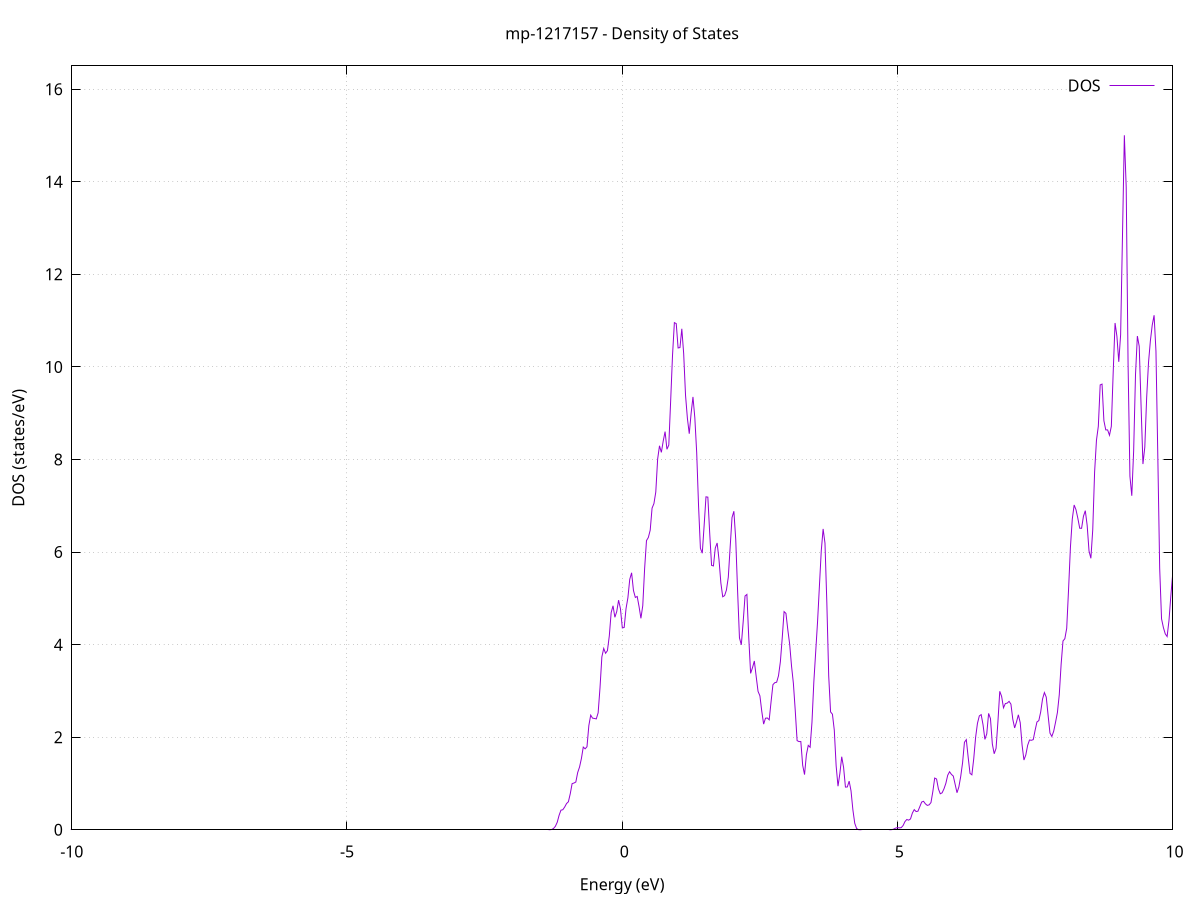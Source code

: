set title 'mp-1217157 - Density of States'
set xlabel 'Energy (eV)'
set ylabel 'DOS (states/eV)'
set grid
set xrange [-10:10]
set yrange [0:16.504]
set xzeroaxis lt -1
set terminal png size 800,600
set output 'mp-1217157_dos_gnuplot.png'
plot '-' using 1:2 with lines title 'DOS'
-30.336200 0.000000
-30.302400 0.000000
-30.268600 0.000000
-30.234900 0.000000
-30.201100 0.000000
-30.167300 0.000000
-30.133500 0.000000
-30.099700 0.000000
-30.065900 0.000000
-30.032100 0.000000
-29.998400 0.000000
-29.964600 0.000000
-29.930800 0.000000
-29.897000 0.000000
-29.863200 0.000000
-29.829400 0.000000
-29.795600 0.000000
-29.761900 0.000000
-29.728100 0.000000
-29.694300 0.000000
-29.660500 0.000000
-29.626700 0.000000
-29.592900 0.000000
-29.559100 0.000000
-29.525400 0.000000
-29.491600 0.000000
-29.457800 0.000000
-29.424000 0.000000
-29.390200 0.000000
-29.356400 0.000000
-29.322600 0.000000
-29.288900 0.000000
-29.255100 0.000000
-29.221300 0.000000
-29.187500 0.000000
-29.153700 0.000000
-29.119900 0.000000
-29.086100 0.000000
-29.052400 0.000000
-29.018600 0.000000
-28.984800 0.000000
-28.951000 0.000000
-28.917200 0.000000
-28.883400 0.000000
-28.849700 0.000000
-28.815900 0.000000
-28.782100 0.000000
-28.748300 0.000000
-28.714500 0.000000
-28.680700 0.000000
-28.646900 0.000000
-28.613200 0.000000
-28.579400 0.000000
-28.545600 0.000000
-28.511800 0.000000
-28.478000 0.000000
-28.444200 0.000000
-28.410400 0.000000
-28.376700 0.000000
-28.342900 0.000000
-28.309100 0.000000
-28.275300 0.000000
-28.241500 0.000000
-28.207700 0.000000
-28.173900 0.000000
-28.140200 0.000000
-28.106400 0.000000
-28.072600 0.000000
-28.038800 0.000000
-28.005000 0.000000
-27.971200 0.000000
-27.937400 0.000000
-27.903700 0.000000
-27.869900 0.000000
-27.836100 0.000000
-27.802300 0.000000
-27.768500 0.000000
-27.734700 0.000000
-27.700900 0.000000
-27.667200 0.000000
-27.633400 0.000000
-27.599600 0.000000
-27.565800 0.000000
-27.532000 0.000000
-27.498200 0.000000
-27.464400 0.000000
-27.430700 0.000000
-27.396900 0.000100
-27.363100 0.003400
-27.329300 0.054500
-27.295500 0.411700
-27.261700 1.561600
-27.228000 3.468800
-27.194200 6.016000
-27.160400 10.376000
-27.126600 17.137000
-27.092800 25.077600
-27.059000 30.940100
-27.025200 31.915400
-26.991500 29.369200
-26.957700 25.467600
-26.923900 23.241500
-26.890100 24.277900
-26.856300 25.511300
-26.822500 24.502900
-26.788700 22.743400
-26.755000 23.956800
-26.721200 31.242800
-26.687400 39.742600
-26.653600 37.982700
-26.619800 25.101700
-26.586000 11.316900
-26.552200 5.602400
-26.518500 9.809000
-26.484700 18.264100
-26.450900 17.778400
-26.417100 8.089600
-26.383300 1.656300
-26.349500 0.149200
-26.315700 0.005800
-26.282000 0.000100
-26.248200 0.000000
-26.214400 0.000000
-26.180600 0.000000
-26.146800 0.000000
-26.113000 0.000000
-26.079200 0.000000
-26.045500 0.000000
-26.011700 0.000000
-25.977900 0.000000
-25.944100 0.000000
-25.910300 0.000000
-25.876500 0.000000
-25.842700 0.000000
-25.809000 0.000000
-25.775200 0.000000
-25.741400 0.000000
-25.707600 0.000000
-25.673800 0.000000
-25.640000 0.000000
-25.606200 0.000000
-25.572500 0.000000
-25.538700 0.000000
-25.504900 0.000000
-25.471100 0.000000
-25.437300 0.000000
-25.403500 0.000000
-25.369800 0.000000
-25.336000 0.000000
-25.302200 0.000000
-25.268400 0.000000
-25.234600 0.000000
-25.200800 0.000000
-25.167000 0.000000
-25.133300 0.000000
-25.099500 0.000000
-25.065700 0.000000
-25.031900 0.000000
-24.998100 0.000000
-24.964300 0.000000
-24.930500 0.000000
-24.896800 0.000000
-24.863000 0.000000
-24.829200 0.000000
-24.795400 0.000000
-24.761600 0.000000
-24.727800 0.000000
-24.694000 0.000000
-24.660300 0.000000
-24.626500 0.000000
-24.592700 0.000000
-24.558900 0.000000
-24.525100 0.000000
-24.491300 0.000000
-24.457500 0.000000
-24.423800 0.000000
-24.390000 0.000000
-24.356200 0.000000
-24.322400 0.000000
-24.288600 0.000000
-24.254800 0.000000
-24.221000 0.000000
-24.187300 0.000000
-24.153500 0.000000
-24.119700 0.000000
-24.085900 0.000000
-24.052100 0.000000
-24.018300 0.000000
-23.984500 0.000000
-23.950800 0.000000
-23.917000 0.000000
-23.883200 0.000000
-23.849400 0.000000
-23.815600 0.000000
-23.781800 0.000000
-23.748100 0.000000
-23.714300 0.000000
-23.680500 0.000000
-23.646700 0.000000
-23.612900 0.000000
-23.579100 0.000000
-23.545300 0.000000
-23.511600 0.000000
-23.477800 0.000000
-23.444000 0.000000
-23.410200 0.000000
-23.376400 0.000000
-23.342600 0.000000
-23.308800 0.000000
-23.275100 0.000000
-23.241300 0.000000
-23.207500 0.000000
-23.173700 0.000000
-23.139900 0.000000
-23.106100 0.000000
-23.072300 0.000000
-23.038600 0.000000
-23.004800 0.000000
-22.971000 0.000000
-22.937200 0.000000
-22.903400 0.000000
-22.869600 0.000000
-22.835800 0.000000
-22.802100 0.000000
-22.768300 0.000000
-22.734500 0.000000
-22.700700 0.000000
-22.666900 0.000000
-22.633100 0.000000
-22.599300 0.000000
-22.565600 0.000000
-22.531800 0.000000
-22.498000 0.000000
-22.464200 0.000000
-22.430400 0.000000
-22.396600 0.000000
-22.362800 0.000000
-22.329100 0.000000
-22.295300 0.000000
-22.261500 0.000000
-22.227700 0.000000
-22.193900 0.000000
-22.160100 0.000000
-22.126400 0.000000
-22.092600 0.000000
-22.058800 0.000000
-22.025000 0.000000
-21.991200 0.000000
-21.957400 0.000000
-21.923600 0.000000
-21.889900 0.000000
-21.856100 0.000000
-21.822300 0.000000
-21.788500 0.000000
-21.754700 0.000000
-21.720900 0.000000
-21.687100 0.000000
-21.653400 0.000000
-21.619600 0.000000
-21.585800 0.000000
-21.552000 0.000000
-21.518200 0.000000
-21.484400 0.000000
-21.450600 0.000000
-21.416900 0.000000
-21.383100 0.000000
-21.349300 0.000000
-21.315500 0.000000
-21.281700 0.000000
-21.247900 0.000000
-21.214100 0.000000
-21.180400 0.000000
-21.146600 0.000000
-21.112800 0.000000
-21.079000 0.000000
-21.045200 0.000000
-21.011400 0.000000
-20.977600 0.000000
-20.943900 0.000000
-20.910100 0.000000
-20.876300 0.000000
-20.842500 0.000000
-20.808700 0.000000
-20.774900 0.000000
-20.741100 0.000000
-20.707400 0.000000
-20.673600 0.000000
-20.639800 0.000000
-20.606000 0.000000
-20.572200 0.000000
-20.538400 0.000000
-20.504700 0.000000
-20.470900 0.000000
-20.437100 0.000000
-20.403300 0.000000
-20.369500 0.000000
-20.335700 0.000000
-20.301900 0.000000
-20.268200 0.000000
-20.234400 0.000000
-20.200600 0.000000
-20.166800 0.000000
-20.133000 0.000000
-20.099200 0.000000
-20.065400 0.000000
-20.031700 0.000000
-19.997900 0.000000
-19.964100 0.000000
-19.930300 0.000000
-19.896500 0.000000
-19.862700 0.000000
-19.828900 0.000000
-19.795200 0.000000
-19.761400 0.000000
-19.727600 0.000000
-19.693800 0.000000
-19.660000 0.000000
-19.626200 0.000000
-19.592400 0.000000
-19.558700 0.000000
-19.524900 0.000000
-19.491100 0.000000
-19.457300 0.000000
-19.423500 0.000000
-19.389700 0.000000
-19.355900 0.000000
-19.322200 0.000000
-19.288400 0.000000
-19.254600 0.000000
-19.220800 0.000000
-19.187000 0.000000
-19.153200 0.000000
-19.119400 0.000000
-19.085700 0.000000
-19.051900 0.000000
-19.018100 0.000000
-18.984300 0.000000
-18.950500 0.000000
-18.916700 0.000000
-18.883000 0.000000
-18.849200 0.000000
-18.815400 0.000000
-18.781600 0.000000
-18.747800 0.000000
-18.714000 0.000000
-18.680200 0.000000
-18.646500 0.000000
-18.612700 0.000000
-18.578900 0.000000
-18.545100 0.000000
-18.511300 0.000000
-18.477500 0.000000
-18.443700 0.000000
-18.410000 0.000000
-18.376200 0.000000
-18.342400 0.000000
-18.308600 0.000000
-18.274800 0.000000
-18.241000 0.000000
-18.207200 0.000000
-18.173500 0.000000
-18.139700 0.000000
-18.105900 0.000000
-18.072100 0.000000
-18.038300 0.000000
-18.004500 0.000000
-17.970700 0.000000
-17.937000 0.000000
-17.903200 0.000000
-17.869400 0.000000
-17.835600 0.000000
-17.801800 0.000000
-17.768000 0.000000
-17.734200 0.000000
-17.700500 0.000000
-17.666700 0.000000
-17.632900 0.000000
-17.599100 0.000000
-17.565300 0.000000
-17.531500 0.000000
-17.497700 0.000000
-17.464000 0.000000
-17.430200 0.000000
-17.396400 0.000000
-17.362600 0.000000
-17.328800 0.000000
-17.295000 0.000000
-17.261300 0.000000
-17.227500 0.000000
-17.193700 0.000000
-17.159900 0.000000
-17.126100 0.000000
-17.092300 0.000000
-17.058500 0.000000
-17.024800 0.000000
-16.991000 0.000000
-16.957200 0.000000
-16.923400 0.000000
-16.889600 0.000000
-16.855800 0.000000
-16.822000 0.000000
-16.788300 0.000000
-16.754500 0.000000
-16.720700 0.000000
-16.686900 0.000000
-16.653100 0.000000
-16.619300 0.000000
-16.585500 0.000000
-16.551800 0.000000
-16.518000 0.000000
-16.484200 0.000000
-16.450400 0.000000
-16.416600 0.000000
-16.382800 0.000000
-16.349000 0.000000
-16.315300 0.000000
-16.281500 0.000000
-16.247700 0.000000
-16.213900 0.000000
-16.180100 0.000000
-16.146300 0.000000
-16.112500 0.000000
-16.078800 0.000000
-16.045000 0.000000
-16.011200 0.000000
-15.977400 0.000000
-15.943600 0.000000
-15.909800 0.000000
-15.876000 0.000000
-15.842300 0.000000
-15.808500 0.000000
-15.774700 0.000000
-15.740900 0.000000
-15.707100 0.000000
-15.673300 0.000000
-15.639600 0.000000
-15.605800 0.000000
-15.572000 0.000000
-15.538200 0.000000
-15.504400 0.000000
-15.470600 0.000000
-15.436800 0.000000
-15.403100 0.000000
-15.369300 0.000000
-15.335500 0.000000
-15.301700 0.000000
-15.267900 0.000000
-15.234100 0.000000
-15.200300 0.000000
-15.166600 0.000000
-15.132800 0.000000
-15.099000 0.000000
-15.065200 0.000000
-15.031400 0.000000
-14.997600 0.000000
-14.963800 0.000000
-14.930100 0.000000
-14.896300 0.000000
-14.862500 0.000000
-14.828700 0.000000
-14.794900 0.000000
-14.761100 0.000000
-14.727300 0.000000
-14.693600 0.000000
-14.659800 0.000000
-14.626000 0.000000
-14.592200 0.000000
-14.558400 0.000000
-14.524600 0.000000
-14.490800 0.000000
-14.457100 0.000000
-14.423300 0.000000
-14.389500 0.000000
-14.355700 0.000000
-14.321900 0.000000
-14.288100 0.000000
-14.254300 0.000000
-14.220600 0.000000
-14.186800 0.000000
-14.153000 0.000000
-14.119200 0.000000
-14.085400 0.000000
-14.051600 0.000000
-14.017900 0.000000
-13.984100 0.000000
-13.950300 0.000000
-13.916500 0.000000
-13.882700 0.000000
-13.848900 0.000100
-13.815100 0.002100
-13.781400 0.016300
-13.747600 0.071900
-13.713800 0.191000
-13.680000 0.322300
-13.646200 0.418100
-13.612400 0.531700
-13.578600 0.673200
-13.544900 0.764100
-13.511100 0.781300
-13.477300 0.907400
-13.443500 1.136000
-13.409700 1.289500
-13.375900 1.338100
-13.342100 1.474700
-13.308400 1.675100
-13.274600 1.772800
-13.240800 1.844600
-13.207000 1.951200
-13.173200 2.255000
-13.139400 2.756000
-13.105600 3.223500
-13.071900 3.745100
-13.038100 4.695000
-13.004300 5.683800
-12.970500 6.068500
-12.936700 6.067100
-12.902900 6.047100
-12.869100 6.012200
-12.835400 6.310900
-12.801600 6.814300
-12.767800 6.755100
-12.734000 6.006300
-12.700200 5.232500
-12.666400 4.580000
-12.632600 4.093800
-12.598900 3.532700
-12.565100 2.704900
-12.531300 2.194700
-12.497500 2.029700
-12.463700 2.002900
-12.429900 2.094300
-12.396200 2.006300
-12.362400 1.815700
-12.328600 1.974800
-12.294800 2.587800
-12.261000 3.841300
-12.227200 5.813300
-12.193400 7.550800
-12.159700 7.712200
-12.125900 6.858100
-12.092100 6.163400
-12.058300 5.451000
-12.024500 5.047500
-11.990700 4.718000
-11.956900 3.902700
-11.923200 3.570700
-11.889400 4.054600
-11.855600 4.514900
-11.821800 5.345300
-11.788000 6.617300
-11.754200 7.148600
-11.720400 6.872600
-11.686700 6.094600
-11.652900 4.521800
-11.619100 2.698700
-11.585300 1.289700
-11.551500 0.444300
-11.517700 0.094600
-11.483900 0.010800
-11.450200 0.000600
-11.416400 0.000000
-11.382600 0.000000
-11.348800 0.000000
-11.315000 0.000000
-11.281200 0.000000
-11.247400 0.000000
-11.213700 0.000000
-11.179900 0.000000
-11.146100 0.000000
-11.112300 0.000000
-11.078500 0.000000
-11.044700 0.000000
-11.010900 0.000000
-10.977200 0.000000
-10.943400 0.000000
-10.909600 0.000000
-10.875800 0.000000
-10.842000 0.000000
-10.808200 0.000000
-10.774500 0.000000
-10.740700 0.000000
-10.706900 0.000000
-10.673100 0.000000
-10.639300 0.000000
-10.605500 0.000000
-10.571700 0.000000
-10.538000 0.000000
-10.504200 0.000000
-10.470400 0.000000
-10.436600 0.000000
-10.402800 0.000000
-10.369000 0.000000
-10.335200 0.000000
-10.301500 0.000000
-10.267700 0.000000
-10.233900 0.000000
-10.200100 0.000000
-10.166300 0.000000
-10.132500 0.000000
-10.098700 0.000000
-10.065000 0.000000
-10.031200 0.000000
-9.997400 0.000000
-9.963600 0.000000
-9.929800 0.000000
-9.896000 0.000000
-9.862200 0.000000
-9.828500 0.000000
-9.794700 0.000000
-9.760900 0.000000
-9.727100 0.000000
-9.693300 0.000000
-9.659500 0.000000
-9.625700 0.000000
-9.592000 0.000000
-9.558200 0.000000
-9.524400 0.000000
-9.490600 0.000000
-9.456800 0.000000
-9.423000 0.000000
-9.389200 0.000000
-9.355500 0.000000
-9.321700 0.000000
-9.287900 0.000000
-9.254100 0.000000
-9.220300 0.000000
-9.186500 0.000000
-9.152800 0.000000
-9.119000 0.000000
-9.085200 0.000000
-9.051400 0.000000
-9.017600 0.000000
-8.983800 0.000000
-8.950000 0.000000
-8.916300 0.000000
-8.882500 0.000000
-8.848700 0.000000
-8.814900 0.000000
-8.781100 0.000000
-8.747300 0.000000
-8.713500 0.000000
-8.679800 0.000000
-8.646000 0.000000
-8.612200 0.000000
-8.578400 0.000000
-8.544600 0.000000
-8.510800 0.000000
-8.477000 0.000000
-8.443300 0.000000
-8.409500 0.000000
-8.375700 0.000000
-8.341900 0.000000
-8.308100 0.000000
-8.274300 0.000000
-8.240500 0.000000
-8.206800 0.000000
-8.173000 0.000000
-8.139200 0.000000
-8.105400 0.000000
-8.071600 0.000000
-8.037800 0.000000
-8.004000 0.000000
-7.970300 0.000000
-7.936500 0.000000
-7.902700 0.000000
-7.868900 0.000000
-7.835100 0.000000
-7.801300 0.000000
-7.767500 0.000000
-7.733800 0.000000
-7.700000 0.000000
-7.666200 0.000000
-7.632400 0.000000
-7.598600 0.000000
-7.564800 0.000000
-7.531000 0.000000
-7.497300 0.000000
-7.463500 0.000000
-7.429700 0.000000
-7.395900 0.000000
-7.362100 0.000000
-7.328300 0.000000
-7.294600 0.000000
-7.260800 0.000000
-7.227000 0.000000
-7.193200 0.000000
-7.159400 0.000000
-7.125600 0.000000
-7.091800 0.000000
-7.058100 0.000000
-7.024300 0.000000
-6.990500 0.000000
-6.956700 0.000000
-6.922900 0.000000
-6.889100 0.000000
-6.855300 0.000000
-6.821600 0.000000
-6.787800 0.000000
-6.754000 0.000000
-6.720200 0.000000
-6.686400 0.000000
-6.652600 0.000000
-6.618800 0.000000
-6.585100 0.000000
-6.551300 0.000000
-6.517500 0.000000
-6.483700 0.000000
-6.449900 0.000000
-6.416100 0.000000
-6.382300 0.000000
-6.348600 0.000000
-6.314800 0.000000
-6.281000 0.000000
-6.247200 0.000000
-6.213400 0.000000
-6.179600 0.000000
-6.145800 0.000000
-6.112100 0.000000
-6.078300 0.000000
-6.044500 0.000000
-6.010700 0.000000
-5.976900 0.000000
-5.943100 0.000000
-5.909300 0.000000
-5.875600 0.000000
-5.841800 0.000000
-5.808000 0.000000
-5.774200 0.000000
-5.740400 0.000000
-5.706600 0.000000
-5.672900 0.000000
-5.639100 0.000000
-5.605300 0.000000
-5.571500 0.000000
-5.537700 0.000000
-5.503900 0.000000
-5.470100 0.000000
-5.436400 0.000000
-5.402600 0.000000
-5.368800 0.000000
-5.335000 0.000000
-5.301200 0.000000
-5.267400 0.000000
-5.233600 0.000000
-5.199900 0.000000
-5.166100 0.000000
-5.132300 0.000000
-5.098500 0.000000
-5.064700 0.000000
-5.030900 0.000000
-4.997100 0.000000
-4.963400 0.000000
-4.929600 0.000000
-4.895800 0.000000
-4.862000 0.000000
-4.828200 0.000000
-4.794400 0.000000
-4.760600 0.000000
-4.726900 0.000000
-4.693100 0.000000
-4.659300 0.000000
-4.625500 0.000000
-4.591700 0.000000
-4.557900 0.000000
-4.524100 0.000000
-4.490400 0.000000
-4.456600 0.000000
-4.422800 0.000000
-4.389000 0.000000
-4.355200 0.000000
-4.321400 0.000000
-4.287600 0.000000
-4.253900 0.000000
-4.220100 0.000000
-4.186300 0.000000
-4.152500 0.000000
-4.118700 0.000000
-4.084900 0.000000
-4.051200 0.000000
-4.017400 0.000000
-3.983600 0.000000
-3.949800 0.000000
-3.916000 0.000000
-3.882200 0.000000
-3.848400 0.000000
-3.814700 0.000000
-3.780900 0.000000
-3.747100 0.000000
-3.713300 0.000000
-3.679500 0.000000
-3.645700 0.000000
-3.611900 0.000000
-3.578200 0.000000
-3.544400 0.000000
-3.510600 0.000000
-3.476800 0.000000
-3.443000 0.000000
-3.409200 0.000000
-3.375400 0.000000
-3.341700 0.000000
-3.307900 0.000000
-3.274100 0.000000
-3.240300 0.000000
-3.206500 0.000000
-3.172700 0.000000
-3.138900 0.000000
-3.105200 0.000000
-3.071400 0.000000
-3.037600 0.000000
-3.003800 0.000000
-2.970000 0.000000
-2.936200 0.000000
-2.902400 0.000000
-2.868700 0.000000
-2.834900 0.000000
-2.801100 0.000000
-2.767300 0.000000
-2.733500 0.000000
-2.699700 0.000000
-2.665900 0.000000
-2.632200 0.000000
-2.598400 0.000000
-2.564600 0.000000
-2.530800 0.000000
-2.497000 0.000000
-2.463200 0.000000
-2.429500 0.000000
-2.395700 0.000000
-2.361900 0.000000
-2.328100 0.000000
-2.294300 0.000000
-2.260500 0.000000
-2.226700 0.000000
-2.193000 0.000000
-2.159200 0.000000
-2.125400 0.000000
-2.091600 0.000000
-2.057800 0.000000
-2.024000 0.000000
-1.990200 0.000000
-1.956500 0.000000
-1.922700 0.000000
-1.888900 0.000000
-1.855100 0.000000
-1.821300 0.000000
-1.787500 0.000000
-1.753700 0.000000
-1.720000 0.000000
-1.686200 0.000000
-1.652400 0.000000
-1.618600 0.000000
-1.584800 0.000000
-1.551000 0.000000
-1.517200 0.000000
-1.483500 0.000000
-1.449700 0.000000
-1.415900 0.000000
-1.382100 0.000000
-1.348300 0.000000
-1.314500 0.000500
-1.280700 0.005700
-1.247000 0.027900
-1.213200 0.074800
-1.179400 0.162600
-1.145600 0.312800
-1.111800 0.423600
-1.078000 0.433200
-1.044200 0.491600
-1.010500 0.566300
-0.976700 0.605100
-0.942900 0.777600
-0.909100 0.996800
-0.875300 1.010200
-0.841500 1.031300
-0.807800 1.236800
-0.774000 1.356100
-0.740200 1.539500
-0.706400 1.786700
-0.672600 1.749100
-0.638800 1.794000
-0.605000 2.252100
-0.571300 2.476800
-0.537500 2.411600
-0.503700 2.404800
-0.469900 2.395700
-0.436100 2.527600
-0.402300 3.066500
-0.368500 3.735200
-0.334800 3.917900
-0.301000 3.813400
-0.267200 3.870200
-0.233400 4.187200
-0.199600 4.692000
-0.165800 4.839600
-0.132000 4.590900
-0.098300 4.714400
-0.064500 4.961000
-0.030700 4.774600
0.003100 4.360900
0.036900 4.370800
0.070700 4.779400
0.104500 5.012800
0.138200 5.411300
0.172000 5.552400
0.205800 5.168600
0.239600 5.019900
0.273400 5.040200
0.307200 4.822500
0.341000 4.568400
0.374700 4.843000
0.408500 5.645400
0.442300 6.247700
0.476100 6.315300
0.509900 6.472600
0.543700 6.949500
0.577500 7.046800
0.611200 7.296000
0.645000 8.009800
0.678800 8.296300
0.712600 8.153800
0.746400 8.398900
0.780200 8.602400
0.813900 8.220800
0.847700 8.311300
0.881500 9.266900
0.915300 10.249500
0.949100 10.956600
0.982900 10.935900
1.016700 10.410000
1.050400 10.417600
1.084200 10.823700
1.118000 10.287500
1.151800 9.386600
1.185600 8.890300
1.219400 8.556800
1.253200 8.995300
1.286900 9.351800
1.320700 8.900900
1.354500 8.148600
1.388300 6.999100
1.422100 6.082500
1.455900 5.975200
1.489700 6.571500
1.523400 7.193600
1.557200 7.186400
1.591000 6.407000
1.624800 5.712500
1.658600 5.700400
1.692400 6.088700
1.726200 6.196200
1.759900 5.836800
1.793700 5.333200
1.827500 5.034200
1.861300 5.059100
1.895100 5.180200
1.928900 5.457700
1.962700 6.108100
1.996400 6.745900
2.030200 6.882200
2.064000 6.271100
2.097800 5.159600
2.131600 4.146500
2.165400 3.996400
2.199200 4.492400
2.232900 5.050900
2.266700 5.084500
2.300500 4.155700
2.334300 3.379100
2.368100 3.500000
2.401900 3.647000
2.435600 3.311600
2.469400 2.990200
2.503200 2.893700
2.537000 2.560500
2.570800 2.283100
2.604600 2.410100
2.638400 2.415100
2.672100 2.375500
2.705900 2.764900
2.739700 3.134800
2.773500 3.177900
2.807300 3.187800
2.841100 3.328500
2.874900 3.628100
2.908600 4.141500
2.942400 4.713300
2.976200 4.675300
3.010000 4.321900
3.043800 4.011600
3.077600 3.538500
3.111400 3.164400
3.145100 2.581000
3.178900 1.926400
3.212700 1.905600
3.246500 1.906000
3.280300 1.393600
3.314100 1.192000
3.347900 1.621900
3.381600 1.823300
3.415400 1.782700
3.449200 2.322200
3.483000 3.193400
3.516800 3.842900
3.550600 4.493300
3.584400 5.264600
3.618100 6.028200
3.651900 6.499600
3.685700 6.191200
3.719500 4.897200
3.753300 3.325300
3.787100 2.546800
3.820900 2.496800
3.854600 2.154400
3.888400 1.381200
3.922200 0.941300
3.956000 1.214400
3.989800 1.578100
4.023600 1.348800
4.057300 0.922600
4.091100 0.924600
4.124900 1.051200
4.158700 0.841000
4.192500 0.431600
4.226300 0.141200
4.260100 0.027600
4.293800 0.002800
4.327600 0.000100
4.361400 0.000000
4.395200 0.000000
4.429000 0.000000
4.462800 0.000000
4.496600 0.000000
4.530300 0.000000
4.564100 0.000000
4.597900 0.000000
4.631700 0.000000
4.665500 0.000000
4.699300 0.000000
4.733100 0.000000
4.766800 0.000000
4.800600 0.000000
4.834400 0.000000
4.868200 0.000300
4.902000 0.003200
4.935800 0.015500
4.969600 0.036400
5.003300 0.046200
5.037100 0.040600
5.070900 0.046200
5.104700 0.091200
5.138500 0.176300
5.172300 0.222400
5.206100 0.207600
5.239800 0.234200
5.273600 0.361000
5.307400 0.435500
5.341200 0.393600
5.375000 0.401400
5.408800 0.499800
5.442600 0.599800
5.476300 0.615300
5.510100 0.560800
5.543900 0.526900
5.577700 0.538100
5.611500 0.588200
5.645300 0.825900
5.679000 1.117600
5.712800 1.096600
5.746600 0.882900
5.780400 0.777800
5.814200 0.798500
5.848000 0.884700
5.881800 1.002900
5.915500 1.178000
5.949300 1.253800
5.983100 1.196600
6.016900 1.160600
6.050700 0.981500
6.084500 0.800300
6.118300 0.926200
6.152000 1.152700
6.185800 1.449000
6.219600 1.890200
6.253400 1.947100
6.287200 1.568500
6.321000 1.218100
6.354800 1.187400
6.388500 1.534000
6.422300 1.994600
6.456100 2.299500
6.489900 2.460000
6.523700 2.487900
6.557500 2.268300
6.591300 1.953100
6.625000 2.071300
6.658800 2.514400
6.692600 2.401300
6.726400 1.854100
6.760200 1.642200
6.794000 1.758300
6.827800 2.330400
6.861500 2.992000
6.895300 2.880900
6.929100 2.635000
6.962900 2.726900
6.996700 2.736400
7.030500 2.774400
7.064300 2.714100
7.098000 2.388100
7.131800 2.199800
7.165600 2.329700
7.199400 2.484000
7.233200 2.313100
7.267000 1.827900
7.300700 1.506700
7.334500 1.616100
7.368300 1.826200
7.402100 1.940200
7.435900 1.933300
7.469700 1.947500
7.503500 2.148700
7.537200 2.328900
7.571000 2.358600
7.604800 2.544300
7.638600 2.824500
7.672400 2.964500
7.706200 2.865900
7.740000 2.469100
7.773700 2.089000
7.807500 2.016200
7.841300 2.129300
7.875100 2.324100
7.908900 2.533800
7.942700 2.918100
7.976500 3.576400
8.010200 4.078800
8.044000 4.128300
8.077800 4.352200
8.111600 5.196000
8.145400 6.103700
8.179200 6.713200
8.213000 7.017100
8.246700 6.913700
8.280500 6.727200
8.314300 6.514800
8.348100 6.513400
8.381900 6.772800
8.415700 6.894400
8.449500 6.576500
8.483200 6.022200
8.517000 5.865200
8.550800 6.481000
8.584600 7.727900
8.618400 8.416400
8.652200 8.716500
8.686000 9.611000
8.719700 9.628600
8.753500 8.838000
8.787300 8.639400
8.821100 8.638600
8.854900 8.523100
8.888700 8.717300
8.922400 9.881600
8.956200 10.948700
8.990000 10.661400
9.023800 10.109900
9.057600 10.695300
9.091400 12.840900
9.125200 15.003900
9.158900 13.882100
9.192700 10.065700
9.226500 7.638100
9.260300 7.215900
9.294100 8.182400
9.327900 9.833100
9.361700 10.666900
9.395400 10.445600
9.429200 9.158400
9.463000 7.901500
9.496800 8.266800
9.530600 9.337800
9.564400 10.096100
9.598200 10.564500
9.631900 10.903900
9.665700 11.116200
9.699500 10.341400
9.733300 8.062800
9.767100 5.656600
9.800900 4.558000
9.834700 4.368200
9.868400 4.233200
9.902200 4.174600
9.936000 4.519000
9.969800 5.054300
10.003600 5.526700
10.037400 5.254000
10.071200 4.631400
10.104900 4.865700
10.138700 5.328100
10.172500 5.292700
10.206300 4.999600
10.240100 4.668500
10.273900 4.412900
10.307700 4.273300
10.341400 4.127300
10.375200 4.256200
10.409000 4.796700
10.442800 5.099200
10.476600 5.167400
10.510400 5.298300
10.544100 5.160800
10.577900 4.937200
10.611700 4.755500
10.645500 4.494800
10.679300 4.671500
10.713100 5.343300
10.746900 5.419600
10.780600 5.555200
10.814400 6.606500
10.848200 7.168800
10.882000 6.599300
10.915800 5.827400
10.949600 4.722100
10.983400 3.654500
11.017100 3.211200
11.050900 3.056000
11.084700 2.860400
11.118500 3.144200
11.152300 3.862300
11.186100 3.864500
11.219900 3.334300
11.253600 3.241700
11.287400 3.353600
11.321200 3.467700
11.355000 3.958700
11.388800 4.635600
11.422600 4.991000
11.456400 4.945000
11.490100 4.840500
11.523900 4.321500
11.557700 3.532100
11.591500 3.317300
11.625300 3.281500
11.659100 2.491400
11.692900 1.924000
11.726600 2.508100
11.760400 3.534000
11.794200 3.766200
11.828000 3.033400
11.861800 2.728100
11.895600 3.027500
11.929400 2.588500
11.963100 2.143500
11.996900 2.586200
12.030700 3.060700
12.064500 2.722500
12.098300 2.078700
12.132100 1.871200
12.165900 1.804400
12.199600 1.820700
12.233400 1.908800
12.267200 1.757400
12.301000 1.205900
12.334800 0.640500
12.368600 0.385500
12.402300 0.325000
12.436100 0.352300
12.469900 0.433500
12.503700 0.419600
12.537500 0.324700
12.571300 0.257300
12.605100 0.171600
12.638800 0.165200
12.672600 0.337400
12.706400 0.442900
12.740200 0.315100
12.774000 0.159600
12.807800 0.119100
12.841600 0.207300
12.875300 0.293100
12.909100 0.264800
12.942900 0.187900
12.976700 0.181500
13.010500 0.356900
13.044300 0.632900
13.078100 0.717500
13.111800 0.569200
13.145600 0.481300
13.179400 0.604200
13.213200 0.719300
13.247000 0.650200
13.280800 0.505200
13.314600 0.300800
13.348300 0.151500
13.382100 0.241900
13.415900 0.490300
13.449700 0.683600
13.483500 0.732000
13.517300 0.625700
13.551100 0.468500
13.584800 0.393200
13.618600 0.395600
13.652400 0.481300
13.686200 0.516400
13.720000 0.405500
13.753800 0.238300
13.787600 0.148400
13.821300 0.314000
13.855100 0.740700
13.888900 1.108700
13.922700 1.249100
13.956500 1.202800
13.990300 1.017500
14.024000 0.886900
14.057800 0.747500
14.091600 0.632600
14.125400 1.017600
14.159200 1.438400
14.193000 1.407900
14.226800 1.460400
14.260500 1.449500
14.294300 1.155000
14.328100 1.050900
14.361900 1.206200
14.395700 1.254800
14.429500 1.099900
14.463300 0.967800
14.497000 1.014500
14.530800 1.196200
14.564600 1.239000
14.598400 0.996200
14.632200 1.006200
14.666000 1.661100
14.699800 2.564800
14.733500 2.601700
14.767300 1.814300
14.801100 1.133600
14.834900 0.876400
14.868700 0.986900
14.902500 1.252400
14.936300 1.275800
14.970000 1.073400
15.003800 1.073800
15.037600 1.268700
15.071400 1.513600
15.105200 1.748100
15.139000 1.714900
15.172800 1.323600
15.206500 0.970800
15.240300 0.918000
15.274100 1.070000
15.307900 1.501500
15.341700 1.991500
15.375500 1.942800
15.409300 1.526200
15.443000 1.350700
15.476800 1.516000
15.510600 1.846200
15.544400 2.188600
15.578200 2.358700
15.612000 2.188900
15.645700 1.699500
15.679500 1.398000
15.713300 1.418700
15.747100 1.445300
15.780900 1.549000
15.814700 1.811200
15.848500 1.798100
15.882200 1.426900
15.916000 1.040800
15.949800 0.733600
15.983600 0.680700
16.017400 0.868900
16.051200 1.264900
16.085000 1.761900
16.118700 2.147100
16.152500 2.436100
16.186300 2.548200
16.220100 2.414700
16.253900 1.949000
16.287700 1.345300
16.321500 1.106100
16.355200 1.203500
16.389000 1.425200
16.422800 1.692600
16.456600 1.819200
16.490400 1.753600
16.524200 1.418500
16.558000 1.038300
16.591700 1.036100
16.625500 1.353200
16.659300 1.743200
16.693100 1.976400
16.726900 2.001200
16.760700 1.956600
16.794500 1.741800
16.828200 1.455700
16.862000 1.424900
16.895800 1.609100
16.929600 1.544700
16.963400 1.320400
16.997200 1.463300
17.031000 1.762100
17.064700 1.852100
17.098500 1.898100
17.132300 1.986400
17.166100 2.107500
17.199900 2.044200
17.233700 1.852800
17.267400 1.648100
17.301200 1.251400
17.335000 0.956400
17.368800 1.035500
17.402600 1.202300
17.436400 1.102300
17.470200 1.046200
17.503900 1.456000
17.537700 1.958100
17.571500 2.264400
17.605300 2.299300
17.639100 1.822000
17.672900 1.252000
17.706700 1.338100
17.740400 1.930600
17.774200 2.050300
17.808000 1.520600
17.841800 1.019500
17.875600 0.724800
17.909400 0.629600
17.943200 0.756900
17.976900 0.850400
18.010700 0.830700
18.044500 1.076800
18.078300 1.627800
18.112100 1.727000
18.145900 1.464600
18.179700 1.427300
18.213400 1.702700
18.247200 2.008700
18.281000 1.774100
18.314800 1.167700
18.348600 0.990600
18.382400 1.217500
18.416200 1.607800
18.449900 2.082500
18.483700 2.156400
18.517500 1.710900
18.551300 1.323700
18.585100 1.420800
18.618900 1.697000
18.652700 1.813100
18.686400 1.909200
18.720200 1.964500
18.754000 1.811600
18.787800 1.556800
18.821600 1.471300
18.855400 1.624200
18.889100 1.695300
18.922900 1.806700
18.956700 1.988900
18.990500 1.845400
19.024300 2.019900
19.058100 2.756400
19.091900 3.389700
19.125600 4.405200
19.159400 6.168500
19.193200 7.430300
19.227000 7.151600
19.260800 5.852900
19.294600 4.689100
19.328400 3.969000
19.362100 3.566800
19.395900 3.257000
19.429700 3.009200
19.463500 2.981600
19.497300 2.880200
19.531100 2.406100
19.564900 2.127600
19.598600 2.466600
19.632400 3.129200
19.666200 3.413000
19.700000 3.275600
19.733800 3.405200
19.767600 3.746100
19.801400 3.840100
19.835100 3.501800
19.868900 3.074400
19.902700 2.829200
19.936500 2.980000
19.970300 3.311900
20.004100 3.593200
20.037900 3.652600
20.071600 3.163200
20.105400 2.472500
20.139200 2.150600
20.173000 2.111200
20.206800 1.968200
20.240600 1.816800
20.274400 2.013800
20.308100 2.506800
20.341900 3.144100
20.375700 3.450800
20.409500 3.149800
20.443300 2.755200
20.477100 2.622900
20.510800 2.619400
20.544600 2.894800
20.578400 3.235200
20.612200 3.144400
20.646000 3.116900
20.679800 3.415900
20.713600 4.181800
20.747300 5.141300
20.781100 5.371700
20.814900 5.021300
20.848700 4.397100
20.882500 3.506300
20.916300 2.825100
20.950100 2.550500
20.983800 2.402400
21.017600 2.439300
21.051400 2.571000
21.085200 2.315300
21.119000 1.796400
21.152800 1.728600
21.186600 2.151100
21.220300 2.342200
21.254100 2.217200
21.287900 1.945000
21.321700 1.637700
21.355500 1.603000
21.389300 1.864900
21.423100 2.188200
21.456800 2.405400
21.490600 2.322100
21.524400 2.030300
21.558200 2.111000
21.592000 2.695900
21.625800 3.341800
21.659600 3.824300
21.693300 4.256800
21.727100 4.772800
21.760900 4.831900
21.794700 4.200200
21.828500 3.719300
21.862300 3.431400
21.896100 3.093900
21.929800 2.881800
21.963600 3.148200
21.997400 3.702400
22.031200 3.956100
22.065000 3.597000
22.098800 2.875100
22.132500 2.308900
22.166300 1.980800
22.200100 1.871900
22.233900 1.973500
22.267700 2.175900
22.301500 2.446500
22.335300 2.854100
22.369000 3.028700
22.402800 2.588800
22.436600 2.254700
22.470400 2.140300
22.504200 1.851000
22.538000 2.067100
22.571800 2.890600
22.605500 3.128200
22.639300 2.277600
22.673100 1.461600
22.706900 1.254200
22.740700 1.465800
22.774500 2.013100
22.808300 2.496200
22.842000 2.343700
22.875800 1.982700
22.909600 2.123800
22.943400 2.301700
22.977200 2.035800
23.011000 1.705200
23.044800 1.641100
23.078500 1.788800
23.112300 1.756000
23.146100 1.498400
23.179900 1.476800
23.213700 1.963700
23.247500 2.685100
23.281300 2.842400
23.315000 2.244900
23.348800 1.638100
23.382600 1.226400
23.416400 0.979800
23.450200 1.203000
23.484000 1.553900
23.517800 1.437100
23.551500 1.141100
23.585300 1.139900
23.619100 1.529200
23.652900 1.966400
23.686700 2.050800
23.720500 1.945100
23.754200 1.887500
23.788000 1.905200
23.821800 1.715800
23.855600 1.128100
23.889400 0.736500
23.923200 0.803100
23.957000 0.854100
23.990700 0.826300
24.024500 1.165600
24.058300 1.523600
24.092100 1.299500
24.125900 0.864300
24.159700 0.745300
24.193500 0.804700
24.227200 0.749100
24.261000 0.739300
24.294800 1.086500
24.328600 1.547900
24.362400 1.802500
24.396200 1.781700
24.430000 1.618700
24.463700 1.633800
24.497500 1.852600
24.531300 1.917500
24.565100 1.564100
24.598900 1.159900
24.632700 1.275900
24.666500 1.699900
24.700200 1.824300
24.734000 1.719300
24.767800 1.640400
24.801600 1.622500
24.835400 2.100300
24.869200 2.485900
24.903000 2.196000
24.936700 1.981000
24.970500 2.166700
25.004300 2.322400
25.038100 2.379700
25.071900 2.496200
25.105700 2.514000
25.139500 2.403600
25.173200 2.477200
25.207000 2.775200
25.240800 2.767500
25.274600 2.522300
25.308400 2.660700
25.342200 3.084100
25.375900 3.570200
25.409700 3.851300
25.443500 3.954600
25.477300 3.703400
25.511100 2.996100
25.544900 2.704800
25.578700 3.334700
25.612400 3.780600
25.646200 3.400200
25.680000 2.789300
25.713800 2.270600
25.747600 2.297500
25.781400 2.736100
25.815200 2.829200
25.848900 2.575800
25.882700 2.648300
25.916500 3.186800
25.950300 3.452200
25.984100 3.450900
26.017900 3.889200
26.051700 4.149700
26.085400 3.938200
26.119200 3.967100
26.153000 4.340300
26.186800 4.606800
26.220600 4.424200
26.254400 4.322500
26.288200 4.309300
26.321900 4.245900
26.355700 4.340200
26.389500 4.220700
26.423300 3.683800
26.457100 3.110700
26.490900 2.988900
26.524700 3.341200
26.558400 3.889700
26.592200 4.285300
26.626000 4.671700
26.659800 4.805300
26.693600 4.545300
26.727400 4.414600
26.761200 4.295500
26.794900 3.923500
26.828700 3.699300
26.862500 3.720300
26.896300 3.608600
26.930100 3.237100
26.963900 2.600400
26.997600 2.235800
27.031400 2.592100
27.065200 2.980300
27.099000 2.931400
27.132800 2.866900
27.166600 3.241200
27.200400 3.780700
27.234100 3.880800
27.267900 3.714900
27.301700 3.389500
27.335500 2.905200
27.369300 2.493000
27.403100 2.289700
27.436900 2.667400
27.470600 3.297300
27.504400 3.137600
27.538200 2.326800
27.572000 1.649800
27.605800 1.257200
27.639600 1.307700
27.673400 1.704800
27.707100 1.927700
27.740900 1.964400
27.774700 2.142300
27.808500 2.363100
27.842300 2.490600
27.876100 2.572500
27.909900 2.571900
27.943600 2.443600
27.977400 2.180400
28.011200 2.003900
28.045000 1.985600
28.078800 1.853500
28.112600 1.567300
28.146400 1.320200
28.180100 1.276900
28.213900 1.444000
28.247700 1.648800
28.281500 1.811000
28.315300 3.587700
28.349100 14.010100
28.382900 36.473500
28.416600 44.235300
28.450400 24.643600
28.484200 10.624400
28.518000 15.698900
28.551800 23.261800
28.585600 16.738800
28.619300 6.398100
28.653100 2.603500
28.686900 1.982900
28.720700 1.653400
28.754500 1.218000
28.788300 1.041000
28.822100 1.457700
28.855800 2.017600
28.889600 2.159900
28.923400 2.038200
28.957200 2.119700
28.991000 2.260900
29.024800 2.327000
29.058600 2.440100
29.092300 2.205900
29.126100 1.687400
29.159900 1.514400
29.193700 1.937400
29.227500 2.626700
29.261300 3.279900
29.295100 3.355500
29.328800 2.812100
29.362600 2.411600
29.396400 2.297300
29.430200 2.308300
29.464000 2.518800
29.497800 2.791800
29.531600 2.592800
29.565300 1.987000
29.599100 1.704600
29.632900 1.803500
29.666700 1.839300
29.700500 1.769200
29.734300 1.881700
29.768100 2.059800
29.801800 1.894100
29.835600 1.428500
29.869400 1.234700
29.903200 1.525600
29.937000 2.103900
29.970800 2.606000
30.004600 2.855700
30.038300 2.927700
30.072100 3.021100
30.105900 3.080700
30.139700 2.967100
30.173500 2.765900
30.207300 2.382900
30.241100 2.108300
30.274800 2.155300
30.308600 2.138600
30.342400 2.016100
30.376200 2.112500
30.410000 2.320900
30.443800 2.211300
30.477500 1.702200
30.511300 1.378900
30.545100 1.633100
30.578900 2.288300
30.612700 2.805600
30.646500 2.828200
30.680300 2.579000
30.714000 2.293300
30.747800 1.978100
30.781600 1.976000
30.815400 2.142100
30.849200 2.120300
30.883000 2.271300
30.916800 2.495200
30.950500 2.200900
30.984300 1.682600
31.018100 1.562800
31.051900 1.918700
31.085700 2.348700
31.119500 2.499700
31.153300 2.431300
31.187000 2.069400
31.220800 1.471600
31.254600 1.349400
31.288400 1.905000
31.322200 2.157800
31.356000 1.917200
31.389800 1.900800
31.423500 1.808800
31.457300 1.497700
31.491100 1.304800
31.524900 1.125900
31.558700 1.150800
31.592500 1.507800
31.626300 1.779800
31.660000 1.804700
31.693800 1.846200
31.727600 1.927400
31.761400 1.785100
31.795200 1.315400
31.829000 0.853900
31.862800 0.800100
31.896500 0.944500
31.930300 1.165700
31.964100 1.434000
31.997900 1.551200
32.031700 1.353000
32.065500 1.081100
32.099200 1.064700
32.133000 1.087500
32.166800 1.204200
32.200600 1.544800
32.234400 1.770400
32.268200 1.711200
32.302000 1.581800
32.335700 1.588900
32.369500 1.481000
32.403300 1.193200
32.437100 0.979900
32.470900 1.031600
32.504700 1.176200
32.538500 1.229600
32.572200 1.280600
32.606000 1.308900
32.639800 1.109900
32.673600 0.646600
32.707400 0.309100
32.741200 0.285500
32.775000 0.337300
32.808700 0.281900
32.842500 0.292400
32.876300 0.499700
32.910100 0.632400
32.943900 0.530200
32.977700 0.409900
33.011500 0.313400
33.045200 0.148300
33.079000 0.059200
33.112800 0.145900
33.146600 0.332900
33.180400 0.357000
33.214200 0.184100
33.248000 0.059000
33.281700 0.061700
33.315500 0.106800
33.349300 0.117400
33.383100 0.137400
33.416900 0.176800
33.450700 0.183600
33.484500 0.143300
33.518200 0.117100
33.552000 0.107000
33.585800 0.059200
33.619600 0.028300
33.653400 0.060600
33.687200 0.109600
33.720900 0.097100
33.754700 0.046200
33.788500 0.012700
33.822300 0.001900
33.856100 0.000100
33.889900 0.000000
33.923700 0.000000
33.957400 0.000000
33.991200 0.000000
34.025000 0.000000
34.058800 0.000200
34.092600 0.002900
34.126400 0.017200
34.160200 0.043400
34.193900 0.046900
34.227700 0.021700
34.261500 0.004300
34.295300 0.000400
34.329100 0.000000
34.362900 0.000000
34.396700 0.000000
34.430400 0.000000
34.464200 0.000000
34.498000 0.000000
34.531800 0.000000
34.565600 0.000000
34.599400 0.000000
34.633200 0.000000
34.666900 0.000000
34.700700 0.000000
34.734500 0.000000
34.768300 0.000000
34.802100 0.000000
34.835900 0.000000
34.869700 0.000000
34.903400 0.000000
34.937200 0.000000
34.971000 0.000000
35.004800 0.000000
35.038600 0.000000
35.072400 0.000000
35.106200 0.000000
35.139900 0.000000
35.173700 0.000000
35.207500 0.000000
35.241300 0.000000
35.275100 0.000000
35.308900 0.000000
35.342600 0.000000
35.376400 0.000000
35.410200 0.000000
35.444000 0.000000
35.477800 0.000000
35.511600 0.000000
35.545400 0.000000
35.579100 0.000000
35.612900 0.000000
35.646700 0.000000
35.680500 0.000000
35.714300 0.000000
35.748100 0.000000
35.781900 0.000000
35.815600 0.000000
35.849400 0.000000
35.883200 0.000000
35.917000 0.000000
35.950800 0.000000
35.984600 0.000000
36.018400 0.000000
36.052100 0.000000
36.085900 0.000000
36.119700 0.000000
36.153500 0.000000
36.187300 0.000000
36.221100 0.000000
36.254900 0.000000
36.288600 0.000000
36.322400 0.000000
36.356200 0.000000
36.390000 0.000000
36.423800 0.000000
36.457600 0.000000
36.491400 0.000000
36.525100 0.000000
36.558900 0.000000
36.592700 0.000000
36.626500 0.000000
36.660300 0.000000
36.694100 0.000000
36.727900 0.000000
36.761600 0.000000
36.795400 0.000000
36.829200 0.000000
36.863000 0.000000
36.896800 0.000000
36.930600 0.000000
36.964300 0.000000
36.998100 0.000000
37.031900 0.000000
37.065700 0.000000
37.099500 0.000000
37.133300 0.000000
37.167100 0.000000
37.200800 0.000000
37.234600 0.000000
e
